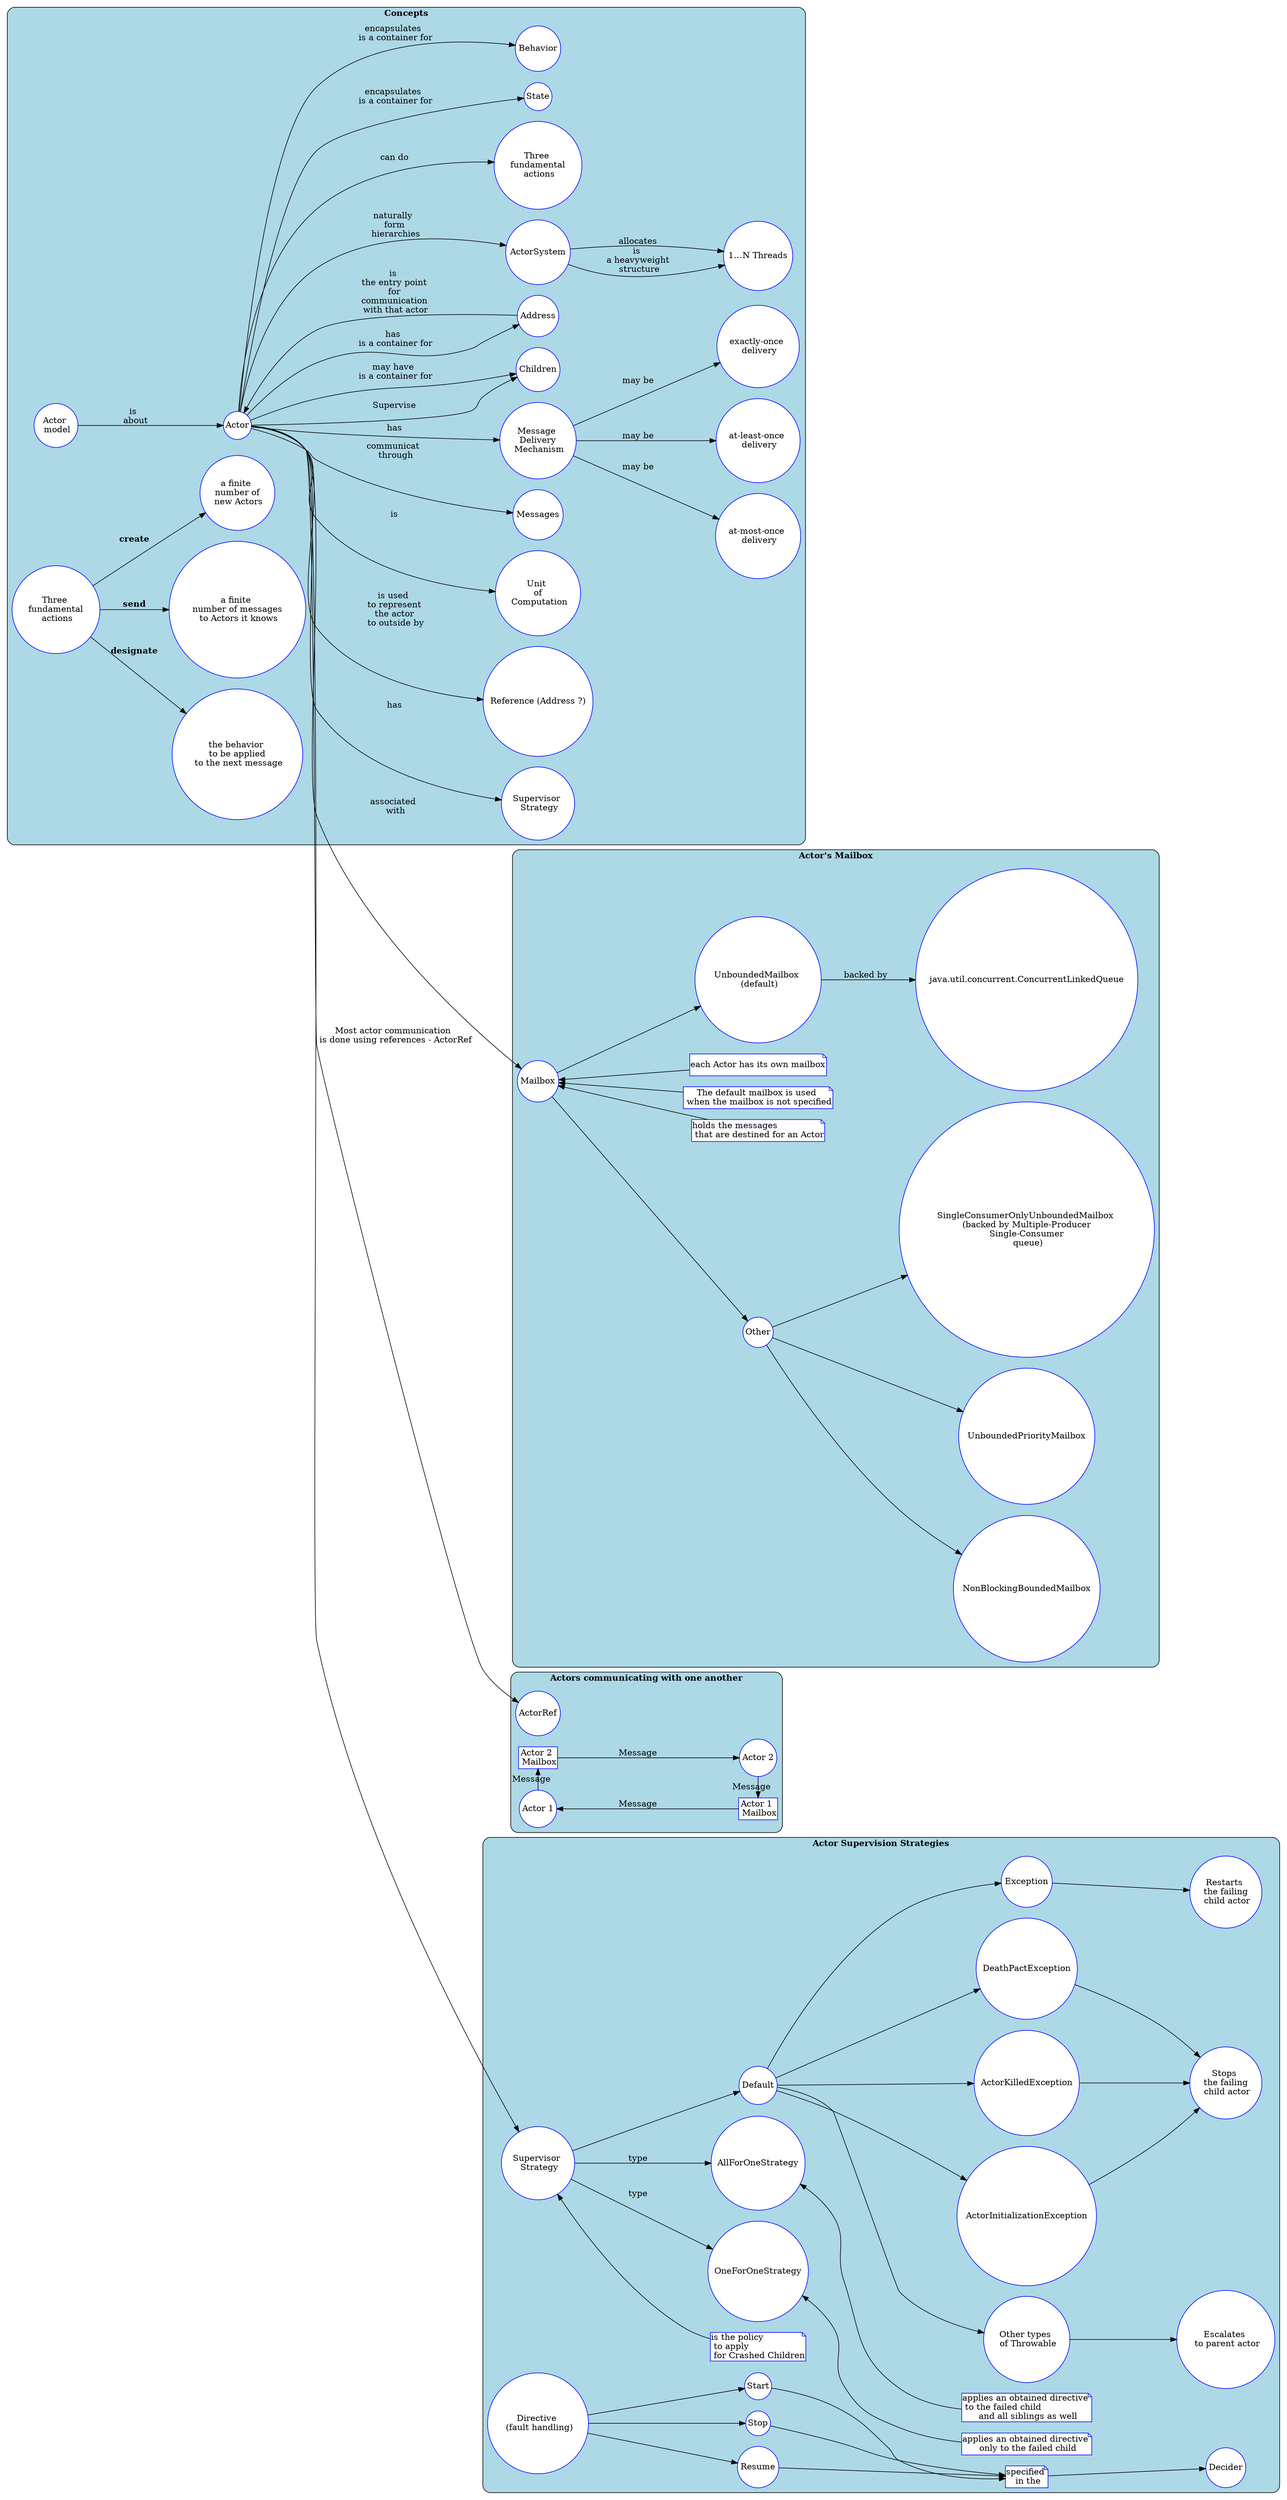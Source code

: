 digraph akka_actor {
	rankdir = "LR";
	compound = true;
	node [shape = circle style = filled fillcolor = white color = blue margin = 0.01];

	subgraph cluster_actor_model {
		label = <<B>Concepts</B>>; style = rounded; bgcolor = lightblue;
		
		"Actor \n model" -> Actor [label = "is \n about"];
		Actor -> "State" [label = "encapsulates \n is a container for"];
		Actor -> "Behavior" [label = "encapsulates \n is a container for"];
		Actor -> "Children" [label = "may have \n is a container for"];
		Actor -> "Supervisor \n Strategy" [label = "has"];
		Actor -> "Reference (Address ?)" [label = "is used \n to represent \n the actor \n to outside by"];
		Actor -> Address [label = "has \n is a container for"];
		Actor -> "Unit \n of \n Computation" [label = "is"];
		Actor -> "Messages" [label = "communicat \n through"];
		Address -> Actor [label = "is \n the entry point \n for \n communication \n with that actor"];
		Msg_Delivery [label = "Message \n Delivery \n Mechanism"];
		Actor -> Msg_Delivery [label = "has"];
		Msg_Delivery -> "at-most-once \n delivery" [label = "may be"];
		Msg_Delivery -> "at-least-once \n delivery" [label = "may be"];
		Msg_Delivery -> "exactly-once \n delivery" [label = "may be"];
		Actor -> ActorSystem [label = "naturally \n form \n hierarchies"];
		ActorSystem -> "1…N Threads" [label = "is \n a heavyweight \n structure"];
		ActorSystem -> "1…N Threads" [label = "allocates"];
		Actor -> "Three \n fundamental \n actions" [label = "can do"];
		Actions [label = "Three \n fundamental \n actions"];
		Actions -> "a finite \n number of messages \n to Actors it knows" [label = <<B>send</B>>]; 
		Actions -> "a finite \n number of \n new Actors" [label = <<B>create</B>>];
		Actions -> "the behavior \n to be applied \n to the next message" [label = <<B>designate</B>>];
	}

	subgraph cluster_mailbox {
	    label = <<B>Actor's Mailbox</B>>; style = rounded; bgcolor = lightblue;
        Actor -> Mailbox [label = "associated \n with"];
	    note_mb_1 [label = "holds the messages \l that are destined for an Actor" shape = note];
	    note_mb_2 [label = "The default mailbox is used \n when the mailbox is not specified" shape = note];
	    note_mb_3 [label = "each Actor has its own mailbox" shape = note];
	    Mailbox -> {
	        note_mb_1;
	        note_mb_2;
	        note_mb_3;
	    } [dir = back];
	    Default_MB [label = "UnboundedMailbox \n (default)"];
	    Mailbox -> Default_MB;
	    Default_MB -> "java.util.concurrent.ConcurrentLinkedQueue" [label = "backed by"];
	    Mailbox -> Other;
	    Other -> {
	        "SingleConsumerOnlyUnboundedMailbox \n (backed by Multiple-Producer \n Single-Consumer \n queue)";
	        NonBlockingBoundedMailbox; UnboundedPriorityMailbox;
	    }
	}

	subgraph cluster_actor_ref {
		label = <<B>Actors communicating with one another</B>>; style = rounded; bgcolor = lightblue;
		Actor -> "ActorRef" [label = "Most actor communication \n is done using references - ActorRef"];

        actor_1 [label = "Actor 1"];
        actor_2 [label = "Actor 2"];
        actor_1_mb [shape = box label = "Actor 1 \n Mailbox"];
        actor_2_mb [shape = box label = "Actor 2 \n Mailbox"];

        actor_1_mb -> actor_1 [label = "Message"];
        { rank=same actor_1 -> actor_2_mb [label = "Message"] };
        actor_2_mb -> actor_2 [label = "Message"];
        { rank=same actor_2 -> actor_1_mb [label = "Message"] };
	}

	subgraph cluster_supervision {
		label = <<B>Actor Supervision Strategies</B>>; style = rounded; bgcolor = lightblue;
		Actor -> "Children" [label = "Supervise"];
		Supervisor [label = "Supervisor \n Strategy"];

		Actor -> Supervisor;

		Supervisor -> Default;
		Default -> "ActorInitializationException" -> "Stops \n the failing \n child actor";
		Default -> "ActorKilledException" -> "Stops \n the failing \n child actor";
		Default -> "DeathPactException" -> "Stops \n the failing \n child actor";
		Default -> "Exception" -> "Restarts \n the failing \n child actor";
		Default -> "Other types \n of Throwable" -> "Escalates \n to parent actor";

        note_crashed [label = "is the policy \l to apply \l for Crashed Children" shape = note];
		Supervisor -> note_crashed [dir = back];
		Supervisor -> {
		    OneForOneStrategy;
		    AllForOneStrategy;
		} [label = "type"]
		note_strategy_1 [label = "applies an obtained directive \l only to the failed child" shape = note];
		OneForOneStrategy -> note_strategy_1 [dir = back];
		note_strategy_2 [label = "applies an obtained directive \l to the failed child \l and all siblings as well" shape = note dir = back];
		AllForOneStrategy -> note_strategy_2 [dir = back];

		Directive [label = "Directive \n (fault handling)"];
		Directive -> {
		    Stop;
		    Start;
		    Resume;
		}
		spec_note [shape = note label = "specified \n in the"];
		Stop -> spec_note;
		Start -> spec_note;
		Resume -> spec_note;
		spec_note -> Decider;
	}

}

